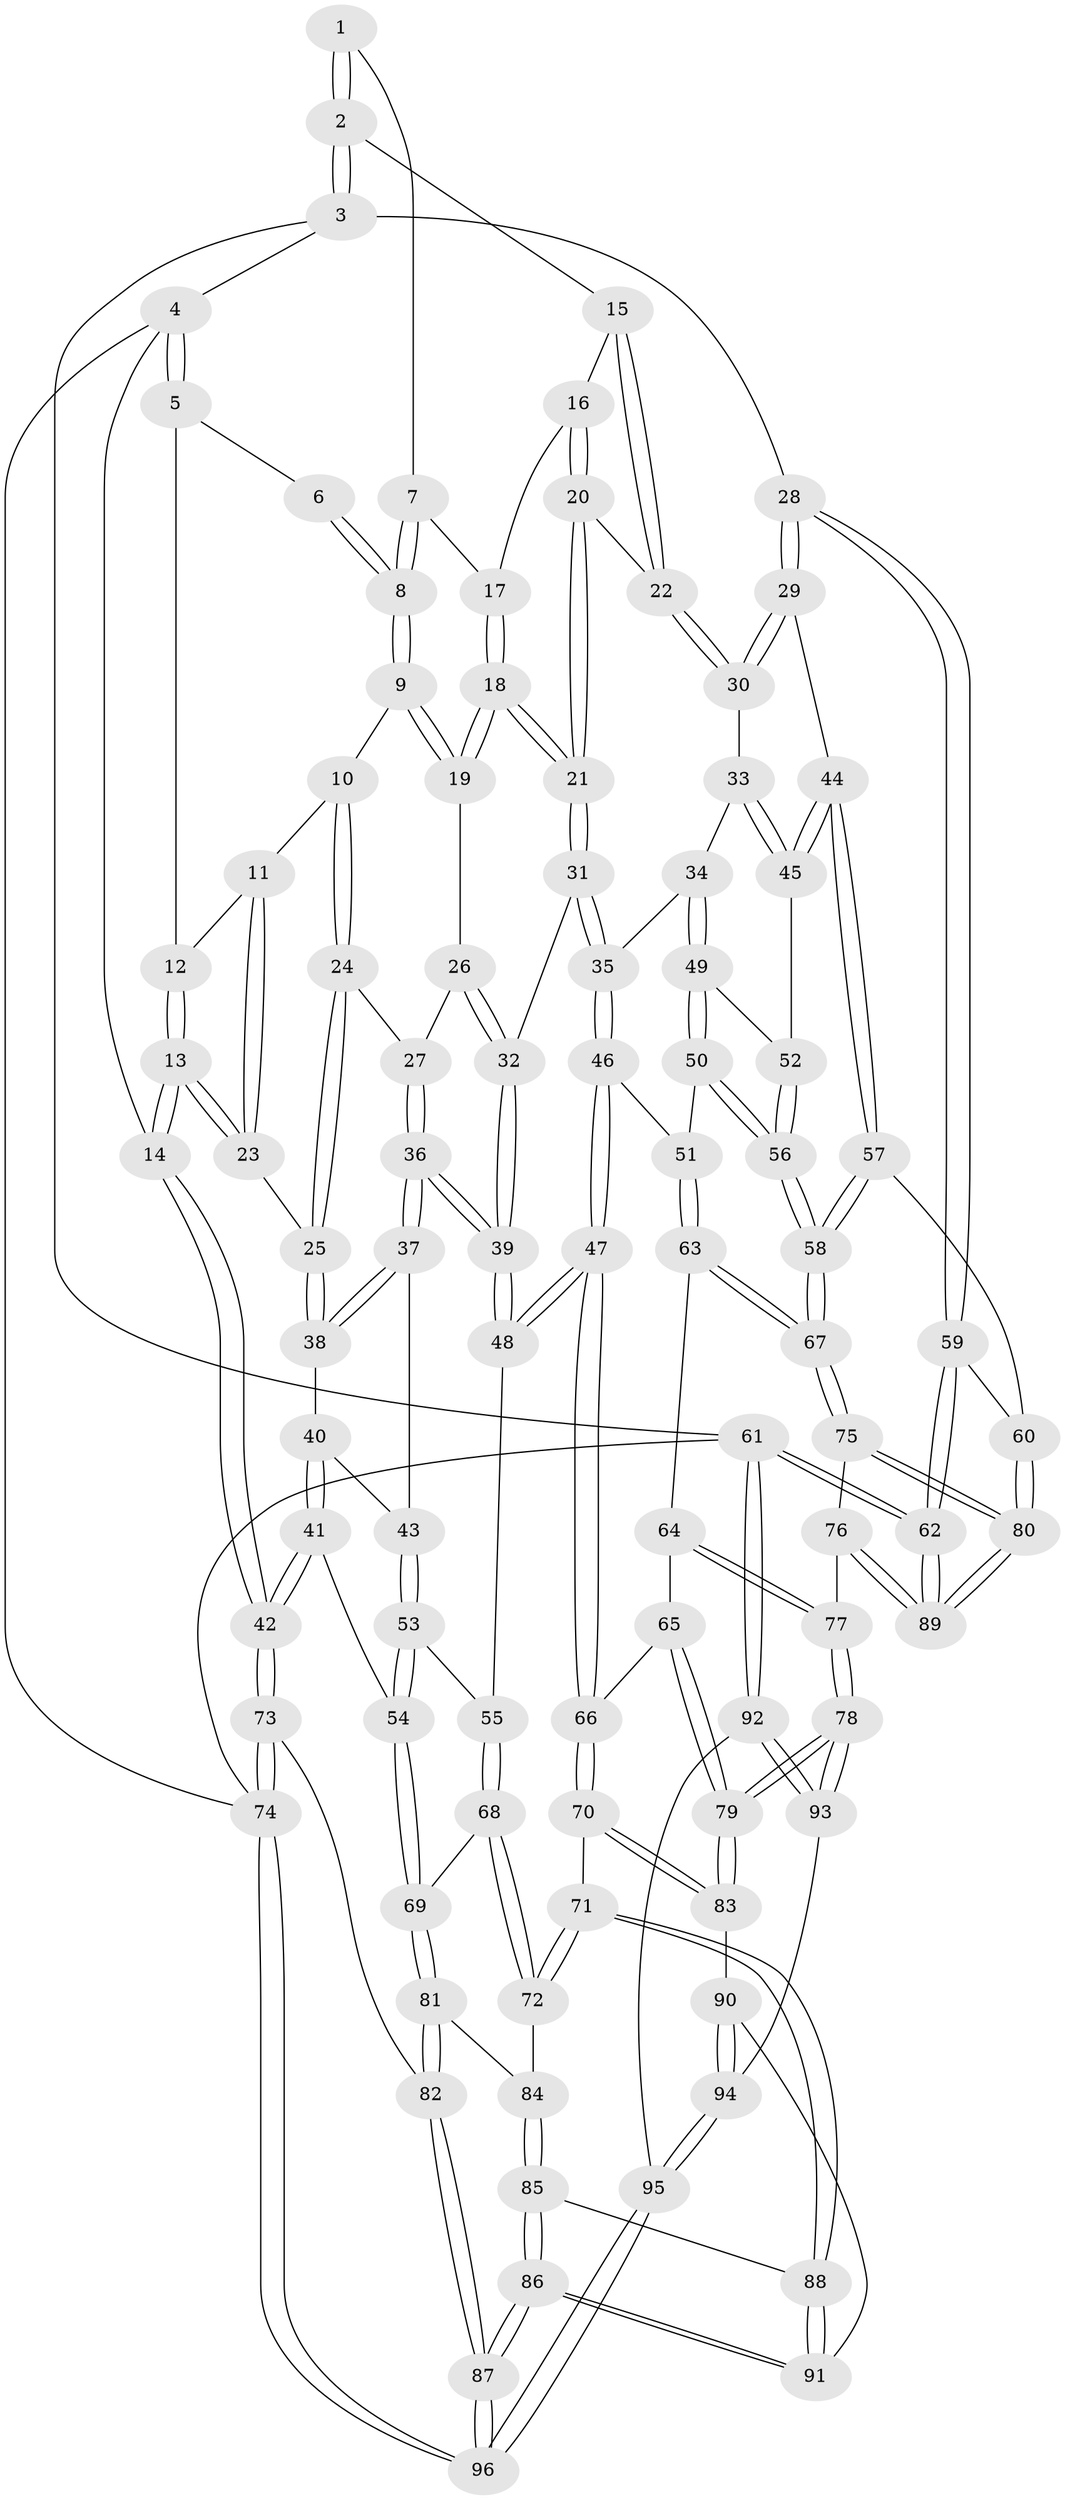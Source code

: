 // coarse degree distribution, {4: 0.29850746268656714, 6: 0.14925373134328357, 5: 0.4626865671641791, 3: 0.029850746268656716, 7: 0.04477611940298507, 2: 0.014925373134328358}
// Generated by graph-tools (version 1.1) at 2025/05/03/04/25 22:05:03]
// undirected, 96 vertices, 237 edges
graph export_dot {
graph [start="1"]
  node [color=gray90,style=filled];
  1 [pos="+0.5894198833024669+0"];
  2 [pos="+1+0"];
  3 [pos="+1+0"];
  4 [pos="+0+0"];
  5 [pos="+0.16135118340934657+0"];
  6 [pos="+0.3222146949740987+0"];
  7 [pos="+0.5623441906620997+0.07384908648700803"];
  8 [pos="+0.3820757268550938+0.061549784902796424"];
  9 [pos="+0.37622524154193854+0.10229070657533561"];
  10 [pos="+0.26335140093797327+0.1960289016384561"];
  11 [pos="+0.1924328394887273+0.1474999368424336"];
  12 [pos="+0.17199330447617917+0.04669953903494387"];
  13 [pos="+0+0.23776399482061855"];
  14 [pos="+0+0.19944812862341282"];
  15 [pos="+0.9589270534323522+0"];
  16 [pos="+0.6717904135205458+0.08215003992211621"];
  17 [pos="+0.5700795551755646+0.08726001735718697"];
  18 [pos="+0.5507218831341731+0.24961254334699942"];
  19 [pos="+0.4972838336728134+0.23884535281610142"];
  20 [pos="+0.6703741113686682+0.2489263145699321"];
  21 [pos="+0.5621813548141574+0.259590736708275"];
  22 [pos="+0.7160315003710398+0.2575609525925899"];
  23 [pos="+0+0.24948667048118603"];
  24 [pos="+0.26583057437819446+0.23837763012073995"];
  25 [pos="+0.0744419813414184+0.33252956787254556"];
  26 [pos="+0.414474742825682+0.2841879909161195"];
  27 [pos="+0.3053103712601859+0.3017345791297106"];
  28 [pos="+1+0.342948772584854"];
  29 [pos="+1+0.3771988054384872"];
  30 [pos="+0.7410828898831792+0.2848532991914568"];
  31 [pos="+0.549892343785448+0.4044424467472877"];
  32 [pos="+0.43013032249203986+0.43524839765642853"];
  33 [pos="+0.7054624548281678+0.42687033534830887"];
  34 [pos="+0.6589017438719086+0.45900715131193015"];
  35 [pos="+0.5746567361266868+0.43765138681288585"];
  36 [pos="+0.2875607545474915+0.4257479853774288"];
  37 [pos="+0.24175687432155896+0.4213200404814586"];
  38 [pos="+0.0846592971367252+0.3486161801953705"];
  39 [pos="+0.33486223475440297+0.4934804552585085"];
  40 [pos="+0.0818133424247912+0.42907571974575087"];
  41 [pos="+0+0.6018248869506458"];
  42 [pos="+0+0.6311980894020979"];
  43 [pos="+0.1343307883450237+0.5005671618302974"];
  44 [pos="+0.9032125592600173+0.48169778298665206"];
  45 [pos="+0.8758173652773844+0.48062982827749373"];
  46 [pos="+0.5367440549286134+0.5712565852338721"];
  47 [pos="+0.3839240018533747+0.6080540623487898"];
  48 [pos="+0.3354371946575996+0.5379195343002176"];
  49 [pos="+0.6776495408108629+0.5065365617904014"];
  50 [pos="+0.6791699577316492+0.5851433617609825"];
  51 [pos="+0.5767141287667988+0.6031532449076801"];
  52 [pos="+0.7734909745334972+0.515679672756363"];
  53 [pos="+0.12809772782079057+0.5774295370142579"];
  54 [pos="+0.003428527520174891+0.6063766315498492"];
  55 [pos="+0.18297134172381613+0.5977227879186061"];
  56 [pos="+0.706854624752361+0.6097227665847573"];
  57 [pos="+0.8595864020000509+0.6098199825463273"];
  58 [pos="+0.7363786200243122+0.6497687643453713"];
  59 [pos="+1+0.6140408306394881"];
  60 [pos="+0.8861306795772094+0.6571183104315307"];
  61 [pos="+1+1"];
  62 [pos="+1+1"];
  63 [pos="+0.5806439470004517+0.6616837863283593"];
  64 [pos="+0.5788800985862981+0.6665038710315735"];
  65 [pos="+0.5201408370405379+0.6981267928835082"];
  66 [pos="+0.3844696079515602+0.6295811110012064"];
  67 [pos="+0.7222188402861606+0.6925244486372347"];
  68 [pos="+0.18448449887240012+0.6340615249180325"];
  69 [pos="+0.11297122419031821+0.7196672726712599"];
  70 [pos="+0.3562062027801379+0.7440393461643396"];
  71 [pos="+0.33690045583890105+0.7507708686277863"];
  72 [pos="+0.22092422232808348+0.7243940272413146"];
  73 [pos="+0+0.6950885732430802"];
  74 [pos="+0+1"];
  75 [pos="+0.7186191599683525+0.7448122127294141"];
  76 [pos="+0.6490996584942247+0.8089106761618231"];
  77 [pos="+0.625435284034714+0.8174360282849136"];
  78 [pos="+0.5446511098759285+0.8803569559669603"];
  79 [pos="+0.5357281926225218+0.8707811940104743"];
  80 [pos="+0.9344182881744656+0.8368050622064273"];
  81 [pos="+0.12521855645322638+0.7608871107440469"];
  82 [pos="+0.07059104715062793+0.7943859096004043"];
  83 [pos="+0.36349240142945183+0.7522530873229595"];
  84 [pos="+0.1539626293654663+0.7685054109403358"];
  85 [pos="+0.19259532740400723+0.8567136609778474"];
  86 [pos="+0.14921376930082955+0.9901763229219379"];
  87 [pos="+0.10534208720739834+1"];
  88 [pos="+0.2892857518359733+0.8084142991597294"];
  89 [pos="+1+1"];
  90 [pos="+0.3474338496085806+0.9178214622472263"];
  91 [pos="+0.2923252746705331+0.9048494517345027"];
  92 [pos="+0.6153934563439263+1"];
  93 [pos="+0.5418402290072354+0.9104674011699989"];
  94 [pos="+0.3621417691645879+0.9353360980930702"];
  95 [pos="+0.2325378524461144+1"];
  96 [pos="+0.014436465034576438+1"];
  1 -- 2;
  1 -- 2;
  1 -- 7;
  2 -- 3;
  2 -- 3;
  2 -- 15;
  3 -- 4;
  3 -- 28;
  3 -- 61;
  4 -- 5;
  4 -- 5;
  4 -- 14;
  4 -- 74;
  5 -- 6;
  5 -- 12;
  6 -- 8;
  6 -- 8;
  7 -- 8;
  7 -- 8;
  7 -- 17;
  8 -- 9;
  8 -- 9;
  9 -- 10;
  9 -- 19;
  9 -- 19;
  10 -- 11;
  10 -- 24;
  10 -- 24;
  11 -- 12;
  11 -- 23;
  11 -- 23;
  12 -- 13;
  12 -- 13;
  13 -- 14;
  13 -- 14;
  13 -- 23;
  13 -- 23;
  14 -- 42;
  14 -- 42;
  15 -- 16;
  15 -- 22;
  15 -- 22;
  16 -- 17;
  16 -- 20;
  16 -- 20;
  17 -- 18;
  17 -- 18;
  18 -- 19;
  18 -- 19;
  18 -- 21;
  18 -- 21;
  19 -- 26;
  20 -- 21;
  20 -- 21;
  20 -- 22;
  21 -- 31;
  21 -- 31;
  22 -- 30;
  22 -- 30;
  23 -- 25;
  24 -- 25;
  24 -- 25;
  24 -- 27;
  25 -- 38;
  25 -- 38;
  26 -- 27;
  26 -- 32;
  26 -- 32;
  27 -- 36;
  27 -- 36;
  28 -- 29;
  28 -- 29;
  28 -- 59;
  28 -- 59;
  29 -- 30;
  29 -- 30;
  29 -- 44;
  30 -- 33;
  31 -- 32;
  31 -- 35;
  31 -- 35;
  32 -- 39;
  32 -- 39;
  33 -- 34;
  33 -- 45;
  33 -- 45;
  34 -- 35;
  34 -- 49;
  34 -- 49;
  35 -- 46;
  35 -- 46;
  36 -- 37;
  36 -- 37;
  36 -- 39;
  36 -- 39;
  37 -- 38;
  37 -- 38;
  37 -- 43;
  38 -- 40;
  39 -- 48;
  39 -- 48;
  40 -- 41;
  40 -- 41;
  40 -- 43;
  41 -- 42;
  41 -- 42;
  41 -- 54;
  42 -- 73;
  42 -- 73;
  43 -- 53;
  43 -- 53;
  44 -- 45;
  44 -- 45;
  44 -- 57;
  44 -- 57;
  45 -- 52;
  46 -- 47;
  46 -- 47;
  46 -- 51;
  47 -- 48;
  47 -- 48;
  47 -- 66;
  47 -- 66;
  48 -- 55;
  49 -- 50;
  49 -- 50;
  49 -- 52;
  50 -- 51;
  50 -- 56;
  50 -- 56;
  51 -- 63;
  51 -- 63;
  52 -- 56;
  52 -- 56;
  53 -- 54;
  53 -- 54;
  53 -- 55;
  54 -- 69;
  54 -- 69;
  55 -- 68;
  55 -- 68;
  56 -- 58;
  56 -- 58;
  57 -- 58;
  57 -- 58;
  57 -- 60;
  58 -- 67;
  58 -- 67;
  59 -- 60;
  59 -- 62;
  59 -- 62;
  60 -- 80;
  60 -- 80;
  61 -- 62;
  61 -- 62;
  61 -- 92;
  61 -- 92;
  61 -- 74;
  62 -- 89;
  62 -- 89;
  63 -- 64;
  63 -- 67;
  63 -- 67;
  64 -- 65;
  64 -- 77;
  64 -- 77;
  65 -- 66;
  65 -- 79;
  65 -- 79;
  66 -- 70;
  66 -- 70;
  67 -- 75;
  67 -- 75;
  68 -- 69;
  68 -- 72;
  68 -- 72;
  69 -- 81;
  69 -- 81;
  70 -- 71;
  70 -- 83;
  70 -- 83;
  71 -- 72;
  71 -- 72;
  71 -- 88;
  71 -- 88;
  72 -- 84;
  73 -- 74;
  73 -- 74;
  73 -- 82;
  74 -- 96;
  74 -- 96;
  75 -- 76;
  75 -- 80;
  75 -- 80;
  76 -- 77;
  76 -- 89;
  76 -- 89;
  77 -- 78;
  77 -- 78;
  78 -- 79;
  78 -- 79;
  78 -- 93;
  78 -- 93;
  79 -- 83;
  79 -- 83;
  80 -- 89;
  80 -- 89;
  81 -- 82;
  81 -- 82;
  81 -- 84;
  82 -- 87;
  82 -- 87;
  83 -- 90;
  84 -- 85;
  84 -- 85;
  85 -- 86;
  85 -- 86;
  85 -- 88;
  86 -- 87;
  86 -- 87;
  86 -- 91;
  86 -- 91;
  87 -- 96;
  87 -- 96;
  88 -- 91;
  88 -- 91;
  90 -- 91;
  90 -- 94;
  90 -- 94;
  92 -- 93;
  92 -- 93;
  92 -- 95;
  93 -- 94;
  94 -- 95;
  94 -- 95;
  95 -- 96;
  95 -- 96;
}
